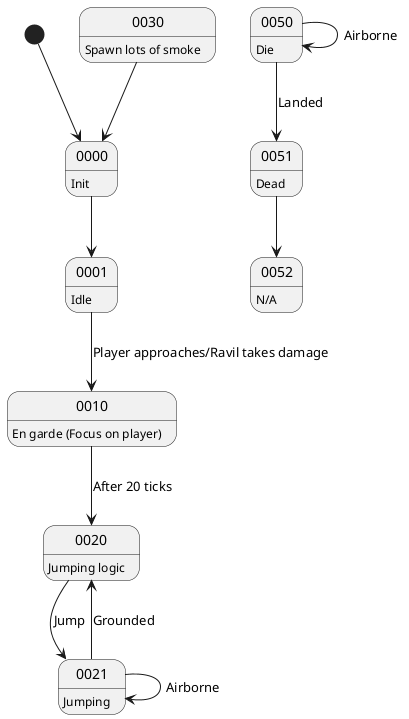 @startuml Npc 0115 - Ravil
[*] --> 0000
0000 : Init
0000 --> 0001

0001: Idle
0001 --> 0010 : Player approaches/Ravil takes damage

0010: En garde (Focus on player)
0010 --> 0020 : After 20 ticks

0020: Jumping logic
0020 --> 0021 : Jump

0021: Jumping
0021 --> 0021 : Airborne
0021 --> 0020 : Grounded

0030 : Spawn lots of smoke
0030 --> 0000

0050: Die
0050 --> 0050 : Airborne
0050 --> 0051 : Landed

0051: Dead
0051 --> 0052

0052: N/A

@enduml